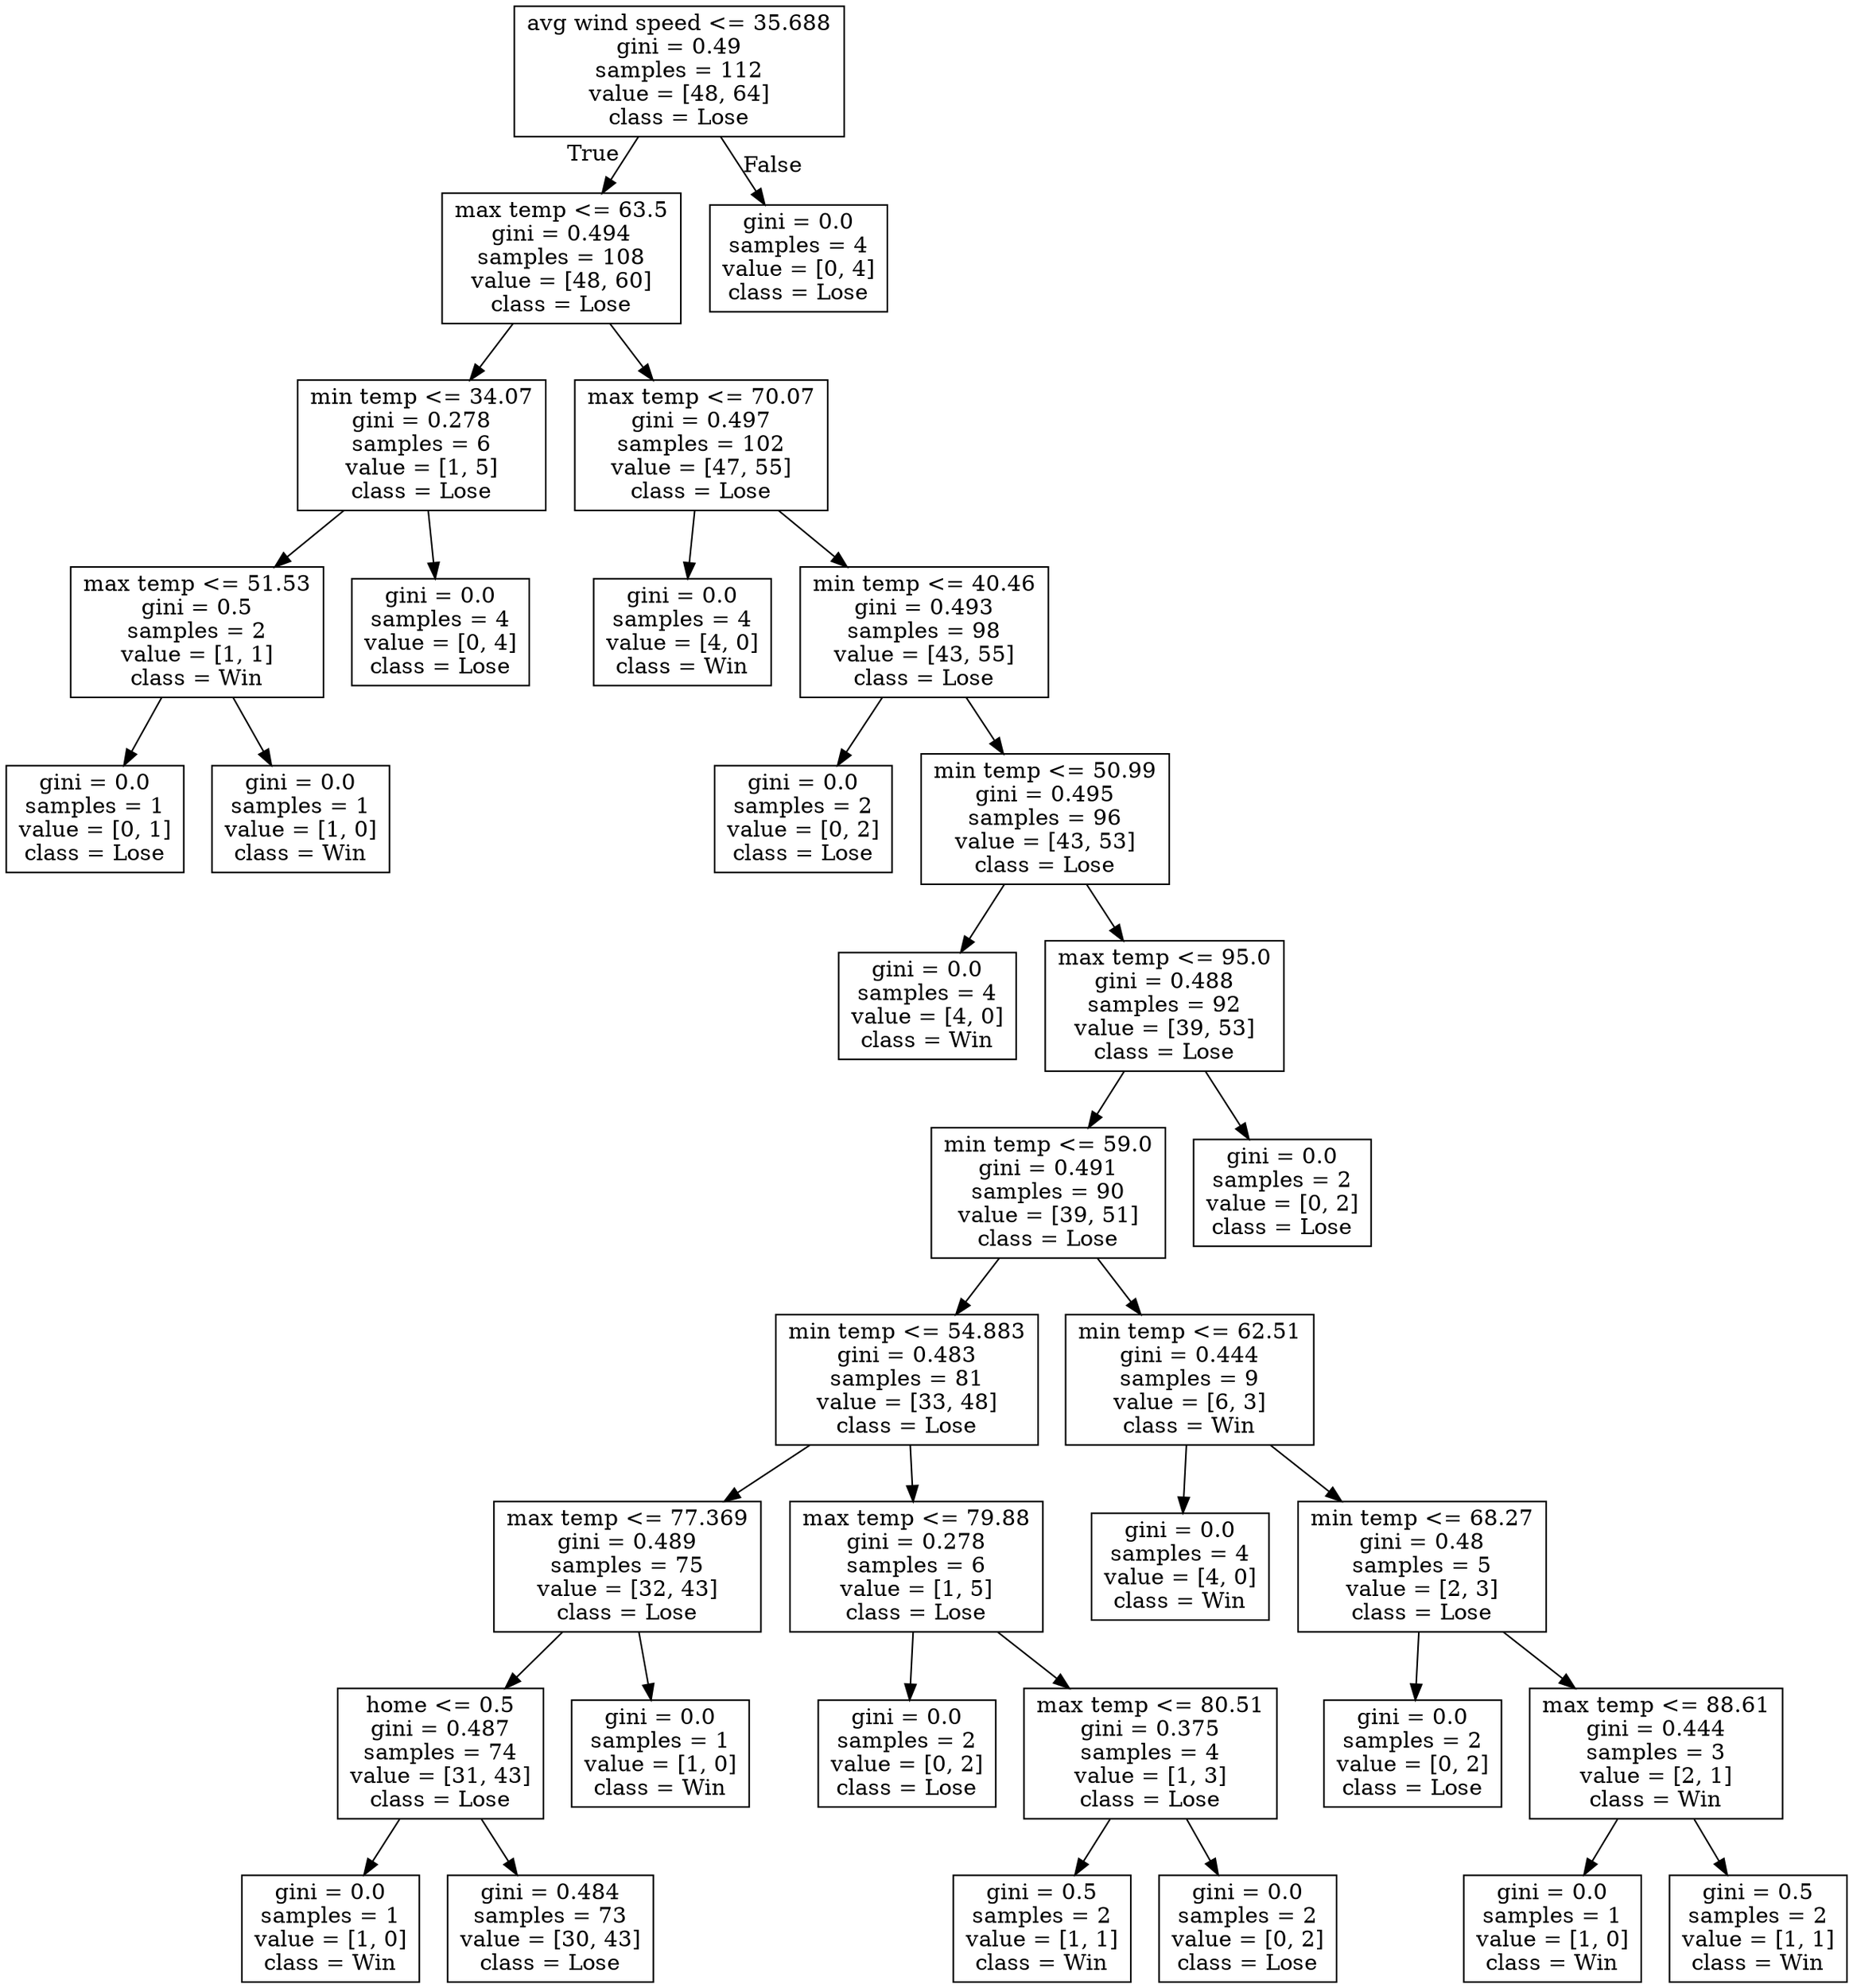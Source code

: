 digraph Tree {
node [shape=box] ;
0 [label="avg wind speed <= 35.688\ngini = 0.49\nsamples = 112\nvalue = [48, 64]\nclass = Lose"] ;
1 [label="max temp <= 63.5\ngini = 0.494\nsamples = 108\nvalue = [48, 60]\nclass = Lose"] ;
0 -> 1 [labeldistance=2.5, labelangle=45, headlabel="True"] ;
2 [label="min temp <= 34.07\ngini = 0.278\nsamples = 6\nvalue = [1, 5]\nclass = Lose"] ;
1 -> 2 ;
3 [label="max temp <= 51.53\ngini = 0.5\nsamples = 2\nvalue = [1, 1]\nclass = Win"] ;
2 -> 3 ;
4 [label="gini = 0.0\nsamples = 1\nvalue = [0, 1]\nclass = Lose"] ;
3 -> 4 ;
5 [label="gini = 0.0\nsamples = 1\nvalue = [1, 0]\nclass = Win"] ;
3 -> 5 ;
6 [label="gini = 0.0\nsamples = 4\nvalue = [0, 4]\nclass = Lose"] ;
2 -> 6 ;
7 [label="max temp <= 70.07\ngini = 0.497\nsamples = 102\nvalue = [47, 55]\nclass = Lose"] ;
1 -> 7 ;
8 [label="gini = 0.0\nsamples = 4\nvalue = [4, 0]\nclass = Win"] ;
7 -> 8 ;
9 [label="min temp <= 40.46\ngini = 0.493\nsamples = 98\nvalue = [43, 55]\nclass = Lose"] ;
7 -> 9 ;
10 [label="gini = 0.0\nsamples = 2\nvalue = [0, 2]\nclass = Lose"] ;
9 -> 10 ;
11 [label="min temp <= 50.99\ngini = 0.495\nsamples = 96\nvalue = [43, 53]\nclass = Lose"] ;
9 -> 11 ;
12 [label="gini = 0.0\nsamples = 4\nvalue = [4, 0]\nclass = Win"] ;
11 -> 12 ;
13 [label="max temp <= 95.0\ngini = 0.488\nsamples = 92\nvalue = [39, 53]\nclass = Lose"] ;
11 -> 13 ;
14 [label="min temp <= 59.0\ngini = 0.491\nsamples = 90\nvalue = [39, 51]\nclass = Lose"] ;
13 -> 14 ;
15 [label="min temp <= 54.883\ngini = 0.483\nsamples = 81\nvalue = [33, 48]\nclass = Lose"] ;
14 -> 15 ;
16 [label="max temp <= 77.369\ngini = 0.489\nsamples = 75\nvalue = [32, 43]\nclass = Lose"] ;
15 -> 16 ;
17 [label="home <= 0.5\ngini = 0.487\nsamples = 74\nvalue = [31, 43]\nclass = Lose"] ;
16 -> 17 ;
18 [label="gini = 0.0\nsamples = 1\nvalue = [1, 0]\nclass = Win"] ;
17 -> 18 ;
19 [label="gini = 0.484\nsamples = 73\nvalue = [30, 43]\nclass = Lose"] ;
17 -> 19 ;
20 [label="gini = 0.0\nsamples = 1\nvalue = [1, 0]\nclass = Win"] ;
16 -> 20 ;
21 [label="max temp <= 79.88\ngini = 0.278\nsamples = 6\nvalue = [1, 5]\nclass = Lose"] ;
15 -> 21 ;
22 [label="gini = 0.0\nsamples = 2\nvalue = [0, 2]\nclass = Lose"] ;
21 -> 22 ;
23 [label="max temp <= 80.51\ngini = 0.375\nsamples = 4\nvalue = [1, 3]\nclass = Lose"] ;
21 -> 23 ;
24 [label="gini = 0.5\nsamples = 2\nvalue = [1, 1]\nclass = Win"] ;
23 -> 24 ;
25 [label="gini = 0.0\nsamples = 2\nvalue = [0, 2]\nclass = Lose"] ;
23 -> 25 ;
26 [label="min temp <= 62.51\ngini = 0.444\nsamples = 9\nvalue = [6, 3]\nclass = Win"] ;
14 -> 26 ;
27 [label="gini = 0.0\nsamples = 4\nvalue = [4, 0]\nclass = Win"] ;
26 -> 27 ;
28 [label="min temp <= 68.27\ngini = 0.48\nsamples = 5\nvalue = [2, 3]\nclass = Lose"] ;
26 -> 28 ;
29 [label="gini = 0.0\nsamples = 2\nvalue = [0, 2]\nclass = Lose"] ;
28 -> 29 ;
30 [label="max temp <= 88.61\ngini = 0.444\nsamples = 3\nvalue = [2, 1]\nclass = Win"] ;
28 -> 30 ;
31 [label="gini = 0.0\nsamples = 1\nvalue = [1, 0]\nclass = Win"] ;
30 -> 31 ;
32 [label="gini = 0.5\nsamples = 2\nvalue = [1, 1]\nclass = Win"] ;
30 -> 32 ;
33 [label="gini = 0.0\nsamples = 2\nvalue = [0, 2]\nclass = Lose"] ;
13 -> 33 ;
34 [label="gini = 0.0\nsamples = 4\nvalue = [0, 4]\nclass = Lose"] ;
0 -> 34 [labeldistance=2.5, labelangle=-45, headlabel="False"] ;
}